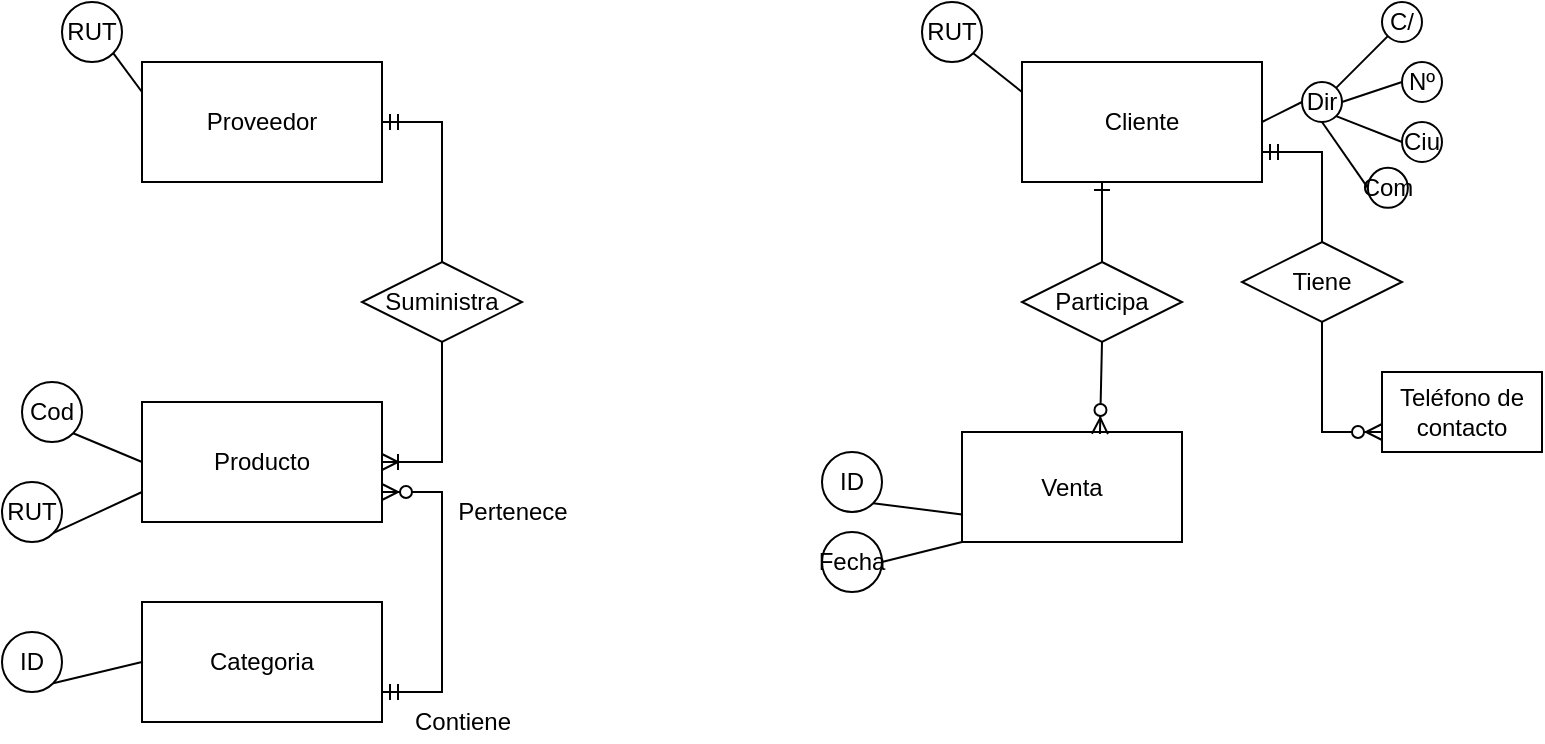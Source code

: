 <mxfile version="17.1.3" type="github">
  <diagram id="It3RlL4vFXfYDnx4bUP5" name="Page-1">
    <mxGraphModel dx="946" dy="509" grid="1" gridSize="10" guides="1" tooltips="1" connect="1" arrows="1" fold="1" page="1" pageScale="1" pageWidth="827" pageHeight="1169" math="0" shadow="0">
      <root>
        <mxCell id="0" />
        <mxCell id="1" parent="0" />
        <mxCell id="PAFotUUtU3vtHcfQXSfe-1" value="Proveedor" style="rounded=0;whiteSpace=wrap;html=1;" vertex="1" parent="1">
          <mxGeometry x="120" y="40" width="120" height="60" as="geometry" />
        </mxCell>
        <mxCell id="PAFotUUtU3vtHcfQXSfe-2" value="Cliente" style="rounded=0;whiteSpace=wrap;html=1;" vertex="1" parent="1">
          <mxGeometry x="560" y="40" width="120" height="60" as="geometry" />
        </mxCell>
        <mxCell id="PAFotUUtU3vtHcfQXSfe-3" value="Producto" style="rounded=0;whiteSpace=wrap;html=1;" vertex="1" parent="1">
          <mxGeometry x="120" y="210" width="120" height="60" as="geometry" />
        </mxCell>
        <mxCell id="PAFotUUtU3vtHcfQXSfe-4" value="RUT" style="ellipse;whiteSpace=wrap;html=1;aspect=fixed;" vertex="1" parent="1">
          <mxGeometry x="80" y="10" width="30" height="30" as="geometry" />
        </mxCell>
        <mxCell id="PAFotUUtU3vtHcfQXSfe-5" value="" style="endArrow=none;html=1;rounded=0;exitX=1;exitY=1;exitDx=0;exitDy=0;entryX=0;entryY=0.25;entryDx=0;entryDy=0;" edge="1" parent="1" source="PAFotUUtU3vtHcfQXSfe-4" target="PAFotUUtU3vtHcfQXSfe-1">
          <mxGeometry width="50" height="50" relative="1" as="geometry">
            <mxPoint x="390" y="280" as="sourcePoint" />
            <mxPoint x="440" y="230" as="targetPoint" />
          </mxGeometry>
        </mxCell>
        <mxCell id="PAFotUUtU3vtHcfQXSfe-6" value="RUT" style="ellipse;whiteSpace=wrap;html=1;aspect=fixed;" vertex="1" parent="1">
          <mxGeometry x="510" y="10" width="30" height="30" as="geometry" />
        </mxCell>
        <mxCell id="PAFotUUtU3vtHcfQXSfe-7" value="" style="endArrow=none;html=1;rounded=0;exitX=1;exitY=1;exitDx=0;exitDy=0;entryX=0;entryY=0.25;entryDx=0;entryDy=0;" edge="1" parent="1" source="PAFotUUtU3vtHcfQXSfe-6" target="PAFotUUtU3vtHcfQXSfe-2">
          <mxGeometry width="50" height="50" relative="1" as="geometry">
            <mxPoint x="539.997" y="29.997" as="sourcePoint" />
            <mxPoint x="554.39" y="49.39" as="targetPoint" />
          </mxGeometry>
        </mxCell>
        <mxCell id="PAFotUUtU3vtHcfQXSfe-8" value="Dir" style="ellipse;whiteSpace=wrap;html=1;aspect=fixed;" vertex="1" parent="1">
          <mxGeometry x="700" y="50" width="20" height="20" as="geometry" />
        </mxCell>
        <mxCell id="PAFotUUtU3vtHcfQXSfe-9" value="" style="endArrow=none;html=1;rounded=0;exitX=0;exitY=0.5;exitDx=0;exitDy=0;entryX=1;entryY=0.5;entryDx=0;entryDy=0;" edge="1" parent="1" source="PAFotUUtU3vtHcfQXSfe-8" target="PAFotUUtU3vtHcfQXSfe-2">
          <mxGeometry width="50" height="50" relative="1" as="geometry">
            <mxPoint x="380" y="270" as="sourcePoint" />
            <mxPoint x="430" y="220" as="targetPoint" />
          </mxGeometry>
        </mxCell>
        <mxCell id="PAFotUUtU3vtHcfQXSfe-10" value="" style="endArrow=none;html=1;rounded=0;exitX=1;exitY=0;exitDx=0;exitDy=0;entryX=0;entryY=1;entryDx=0;entryDy=0;" edge="1" parent="1" source="PAFotUUtU3vtHcfQXSfe-8" target="PAFotUUtU3vtHcfQXSfe-11">
          <mxGeometry width="50" height="50" relative="1" as="geometry">
            <mxPoint x="710" y="50" as="sourcePoint" />
            <mxPoint x="740" y="20" as="targetPoint" />
          </mxGeometry>
        </mxCell>
        <mxCell id="PAFotUUtU3vtHcfQXSfe-11" value="C/" style="ellipse;whiteSpace=wrap;html=1;aspect=fixed;" vertex="1" parent="1">
          <mxGeometry x="740" y="10" width="20" height="20" as="geometry" />
        </mxCell>
        <mxCell id="PAFotUUtU3vtHcfQXSfe-12" value="Nº" style="ellipse;whiteSpace=wrap;html=1;aspect=fixed;" vertex="1" parent="1">
          <mxGeometry x="750" y="40" width="20" height="20" as="geometry" />
        </mxCell>
        <mxCell id="PAFotUUtU3vtHcfQXSfe-13" value="Ciu" style="ellipse;whiteSpace=wrap;html=1;aspect=fixed;" vertex="1" parent="1">
          <mxGeometry x="750" y="70" width="20" height="20" as="geometry" />
        </mxCell>
        <mxCell id="PAFotUUtU3vtHcfQXSfe-14" value="" style="endArrow=none;html=1;rounded=0;entryX=0;entryY=0.5;entryDx=0;entryDy=0;exitX=1;exitY=0.5;exitDx=0;exitDy=0;" edge="1" parent="1" source="PAFotUUtU3vtHcfQXSfe-8" target="PAFotUUtU3vtHcfQXSfe-12">
          <mxGeometry width="50" height="50" relative="1" as="geometry">
            <mxPoint x="670" y="150" as="sourcePoint" />
            <mxPoint x="720" y="100" as="targetPoint" />
          </mxGeometry>
        </mxCell>
        <mxCell id="PAFotUUtU3vtHcfQXSfe-15" value="" style="endArrow=none;html=1;rounded=0;entryX=0;entryY=0.5;entryDx=0;entryDy=0;exitX=1;exitY=1;exitDx=0;exitDy=0;" edge="1" parent="1" source="PAFotUUtU3vtHcfQXSfe-8" target="PAFotUUtU3vtHcfQXSfe-13">
          <mxGeometry width="50" height="50" relative="1" as="geometry">
            <mxPoint x="380" y="270" as="sourcePoint" />
            <mxPoint x="430" y="220" as="targetPoint" />
          </mxGeometry>
        </mxCell>
        <mxCell id="PAFotUUtU3vtHcfQXSfe-17" value="Teléfono de contacto" style="rounded=0;whiteSpace=wrap;html=1;" vertex="1" parent="1">
          <mxGeometry x="740" y="195" width="80" height="40" as="geometry" />
        </mxCell>
        <mxCell id="PAFotUUtU3vtHcfQXSfe-28" value="Com" style="ellipse;whiteSpace=wrap;html=1;aspect=fixed;" vertex="1" parent="1">
          <mxGeometry x="732.93" y="92.93" width="20" height="20" as="geometry" />
        </mxCell>
        <mxCell id="PAFotUUtU3vtHcfQXSfe-29" value="" style="endArrow=none;html=1;rounded=0;entryX=0;entryY=0.5;entryDx=0;entryDy=0;exitX=0.5;exitY=1;exitDx=0;exitDy=0;" edge="1" parent="1" target="PAFotUUtU3vtHcfQXSfe-28" source="PAFotUUtU3vtHcfQXSfe-8">
          <mxGeometry width="50" height="50" relative="1" as="geometry">
            <mxPoint x="700.001" y="90.001" as="sourcePoint" />
            <mxPoint x="412.93" y="242.93" as="targetPoint" />
          </mxGeometry>
        </mxCell>
        <mxCell id="PAFotUUtU3vtHcfQXSfe-30" value="" style="edgeStyle=orthogonalEdgeStyle;fontSize=12;html=1;endArrow=ERzeroToMany;startArrow=none;rounded=0;exitX=0.5;exitY=1;exitDx=0;exitDy=0;entryX=0;entryY=0.75;entryDx=0;entryDy=0;" edge="1" parent="1" source="PAFotUUtU3vtHcfQXSfe-48" target="PAFotUUtU3vtHcfQXSfe-17">
          <mxGeometry width="100" height="100" relative="1" as="geometry">
            <mxPoint x="360" y="290" as="sourcePoint" />
            <mxPoint x="740" y="170" as="targetPoint" />
          </mxGeometry>
        </mxCell>
        <mxCell id="PAFotUUtU3vtHcfQXSfe-31" value="Cod" style="ellipse;whiteSpace=wrap;html=1;aspect=fixed;" vertex="1" parent="1">
          <mxGeometry x="60" y="200" width="30" height="30" as="geometry" />
        </mxCell>
        <mxCell id="PAFotUUtU3vtHcfQXSfe-32" value="" style="endArrow=none;html=1;rounded=0;exitX=1;exitY=1;exitDx=0;exitDy=0;entryX=0;entryY=0.5;entryDx=0;entryDy=0;" edge="1" parent="1" source="PAFotUUtU3vtHcfQXSfe-31" target="PAFotUUtU3vtHcfQXSfe-3">
          <mxGeometry width="50" height="50" relative="1" as="geometry">
            <mxPoint x="370" y="470" as="sourcePoint" />
            <mxPoint x="100" y="245" as="targetPoint" />
          </mxGeometry>
        </mxCell>
        <mxCell id="PAFotUUtU3vtHcfQXSfe-33" value="RUT" style="ellipse;whiteSpace=wrap;html=1;aspect=fixed;" vertex="1" parent="1">
          <mxGeometry x="50" y="250" width="30" height="30" as="geometry" />
        </mxCell>
        <mxCell id="PAFotUUtU3vtHcfQXSfe-34" value="" style="endArrow=none;html=1;rounded=0;exitX=1;exitY=1;exitDx=0;exitDy=0;entryX=0;entryY=0.75;entryDx=0;entryDy=0;" edge="1" parent="1" source="PAFotUUtU3vtHcfQXSfe-33" target="PAFotUUtU3vtHcfQXSfe-3">
          <mxGeometry width="50" height="50" relative="1" as="geometry">
            <mxPoint x="360" y="520" as="sourcePoint" />
            <mxPoint x="90" y="295" as="targetPoint" />
          </mxGeometry>
        </mxCell>
        <mxCell id="PAFotUUtU3vtHcfQXSfe-35" value="" style="edgeStyle=entityRelationEdgeStyle;fontSize=12;html=1;endArrow=ERoneToMany;startArrow=ERmandOne;rounded=0;entryX=1;entryY=0.5;entryDx=0;entryDy=0;exitX=1;exitY=0.5;exitDx=0;exitDy=0;" edge="1" parent="1" source="PAFotUUtU3vtHcfQXSfe-1" target="PAFotUUtU3vtHcfQXSfe-3">
          <mxGeometry width="100" height="100" relative="1" as="geometry">
            <mxPoint x="260" y="70" as="sourcePoint" />
            <mxPoint x="350" y="190" as="targetPoint" />
          </mxGeometry>
        </mxCell>
        <mxCell id="PAFotUUtU3vtHcfQXSfe-36" value="Categoria" style="rounded=0;whiteSpace=wrap;html=1;" vertex="1" parent="1">
          <mxGeometry x="120" y="310" width="120" height="60" as="geometry" />
        </mxCell>
        <mxCell id="PAFotUUtU3vtHcfQXSfe-37" value="ID" style="ellipse;whiteSpace=wrap;html=1;aspect=fixed;" vertex="1" parent="1">
          <mxGeometry x="50" y="325" width="30" height="30" as="geometry" />
        </mxCell>
        <mxCell id="PAFotUUtU3vtHcfQXSfe-38" value="" style="endArrow=none;html=1;rounded=0;exitX=1;exitY=1;exitDx=0;exitDy=0;entryX=0;entryY=0.5;entryDx=0;entryDy=0;" edge="1" parent="1" source="PAFotUUtU3vtHcfQXSfe-37" target="PAFotUUtU3vtHcfQXSfe-36">
          <mxGeometry width="50" height="50" relative="1" as="geometry">
            <mxPoint x="360" y="595" as="sourcePoint" />
            <mxPoint x="120" y="330" as="targetPoint" />
          </mxGeometry>
        </mxCell>
        <mxCell id="PAFotUUtU3vtHcfQXSfe-39" value="" style="edgeStyle=entityRelationEdgeStyle;fontSize=12;html=1;endArrow=ERzeroToMany;startArrow=ERmandOne;rounded=0;exitX=1;exitY=0.75;exitDx=0;exitDy=0;entryX=1;entryY=0.75;entryDx=0;entryDy=0;" edge="1" parent="1" source="PAFotUUtU3vtHcfQXSfe-36" target="PAFotUUtU3vtHcfQXSfe-3">
          <mxGeometry width="100" height="100" relative="1" as="geometry">
            <mxPoint x="340" y="355" as="sourcePoint" />
            <mxPoint x="440" y="255" as="targetPoint" />
          </mxGeometry>
        </mxCell>
        <mxCell id="PAFotUUtU3vtHcfQXSfe-40" value="Venta" style="rounded=0;whiteSpace=wrap;html=1;" vertex="1" parent="1">
          <mxGeometry x="530" y="225" width="110" height="55" as="geometry" />
        </mxCell>
        <mxCell id="PAFotUUtU3vtHcfQXSfe-41" value="ID" style="ellipse;whiteSpace=wrap;html=1;aspect=fixed;" vertex="1" parent="1">
          <mxGeometry x="460" y="235" width="30" height="30" as="geometry" />
        </mxCell>
        <mxCell id="PAFotUUtU3vtHcfQXSfe-42" value="" style="endArrow=none;html=1;rounded=0;exitX=1;exitY=1;exitDx=0;exitDy=0;entryX=0;entryY=0.75;entryDx=0;entryDy=0;" edge="1" parent="1" source="PAFotUUtU3vtHcfQXSfe-41" target="PAFotUUtU3vtHcfQXSfe-40">
          <mxGeometry width="50" height="50" relative="1" as="geometry">
            <mxPoint x="770" y="505" as="sourcePoint" />
            <mxPoint x="530" y="250" as="targetPoint" />
          </mxGeometry>
        </mxCell>
        <mxCell id="PAFotUUtU3vtHcfQXSfe-43" value="Fecha" style="ellipse;whiteSpace=wrap;html=1;aspect=fixed;" vertex="1" parent="1">
          <mxGeometry x="460" y="275" width="30" height="30" as="geometry" />
        </mxCell>
        <mxCell id="PAFotUUtU3vtHcfQXSfe-44" value="" style="endArrow=none;html=1;rounded=0;exitX=1;exitY=0.5;exitDx=0;exitDy=0;entryX=0;entryY=1;entryDx=0;entryDy=0;" edge="1" parent="1" source="PAFotUUtU3vtHcfQXSfe-43" target="PAFotUUtU3vtHcfQXSfe-40">
          <mxGeometry width="50" height="50" relative="1" as="geometry">
            <mxPoint x="770" y="545" as="sourcePoint" />
            <mxPoint x="530" y="290" as="targetPoint" />
          </mxGeometry>
        </mxCell>
        <mxCell id="PAFotUUtU3vtHcfQXSfe-45" value="Suministra" style="shape=rhombus;perimeter=rhombusPerimeter;whiteSpace=wrap;html=1;align=center;" vertex="1" parent="1">
          <mxGeometry x="230" y="140" width="80" height="40" as="geometry" />
        </mxCell>
        <mxCell id="PAFotUUtU3vtHcfQXSfe-46" value="Contiene" style="text;html=1;align=center;verticalAlign=middle;resizable=0;points=[];autosize=1;strokeColor=none;fillColor=none;" vertex="1" parent="1">
          <mxGeometry x="250" y="360" width="60" height="20" as="geometry" />
        </mxCell>
        <mxCell id="PAFotUUtU3vtHcfQXSfe-47" value="Pertenece" style="text;html=1;align=center;verticalAlign=middle;resizable=0;points=[];autosize=1;strokeColor=none;fillColor=none;" vertex="1" parent="1">
          <mxGeometry x="270" y="255" width="70" height="20" as="geometry" />
        </mxCell>
        <mxCell id="PAFotUUtU3vtHcfQXSfe-48" value="Tiene" style="shape=rhombus;perimeter=rhombusPerimeter;whiteSpace=wrap;html=1;align=center;" vertex="1" parent="1">
          <mxGeometry x="670" y="130" width="80" height="40" as="geometry" />
        </mxCell>
        <mxCell id="PAFotUUtU3vtHcfQXSfe-50" value="" style="fontSize=12;html=1;endArrow=none;startArrow=ERmandOne;rounded=0;exitX=1;exitY=0.75;exitDx=0;exitDy=0;entryX=0.5;entryY=0;entryDx=0;entryDy=0;edgeStyle=orthogonalEdgeStyle;" edge="1" parent="1" source="PAFotUUtU3vtHcfQXSfe-2" target="PAFotUUtU3vtHcfQXSfe-48">
          <mxGeometry width="100" height="100" relative="1" as="geometry">
            <mxPoint x="680" y="85" as="sourcePoint" />
            <mxPoint x="740" y="227.5" as="targetPoint" />
          </mxGeometry>
        </mxCell>
        <mxCell id="PAFotUUtU3vtHcfQXSfe-51" value="Participa" style="shape=rhombus;perimeter=rhombusPerimeter;whiteSpace=wrap;html=1;align=center;" vertex="1" parent="1">
          <mxGeometry x="560" y="140" width="80" height="40" as="geometry" />
        </mxCell>
        <mxCell id="PAFotUUtU3vtHcfQXSfe-54" value="" style="fontSize=12;html=1;endArrow=ERone;endFill=1;rounded=0;elbow=vertical;exitX=0.5;exitY=0;exitDx=0;exitDy=0;" edge="1" parent="1" source="PAFotUUtU3vtHcfQXSfe-51">
          <mxGeometry width="100" height="100" relative="1" as="geometry">
            <mxPoint x="360" y="290" as="sourcePoint" />
            <mxPoint x="600" y="100" as="targetPoint" />
          </mxGeometry>
        </mxCell>
        <mxCell id="PAFotUUtU3vtHcfQXSfe-55" value="" style="fontSize=12;html=1;endArrow=ERzeroToMany;endFill=1;rounded=0;elbow=vertical;exitX=0.5;exitY=1;exitDx=0;exitDy=0;entryX=0.627;entryY=0.018;entryDx=0;entryDy=0;entryPerimeter=0;" edge="1" parent="1" source="PAFotUUtU3vtHcfQXSfe-51" target="PAFotUUtU3vtHcfQXSfe-40">
          <mxGeometry width="100" height="100" relative="1" as="geometry">
            <mxPoint x="360" y="290" as="sourcePoint" />
            <mxPoint x="460" y="190" as="targetPoint" />
          </mxGeometry>
        </mxCell>
      </root>
    </mxGraphModel>
  </diagram>
</mxfile>
